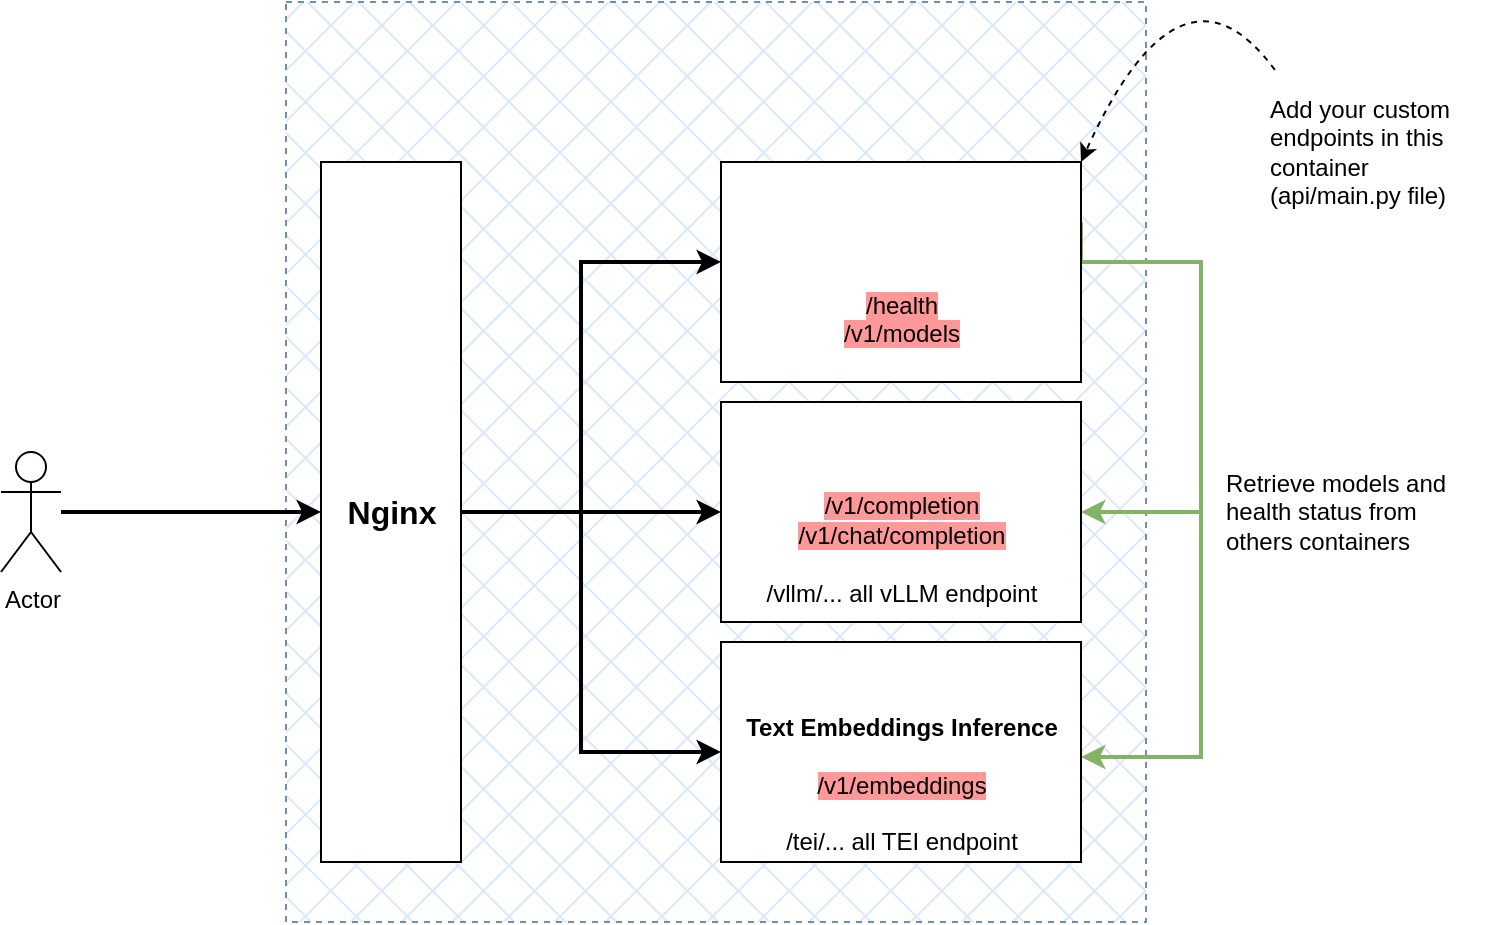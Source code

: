 <mxfile version="24.5.2" type="device">
  <diagram name="Page-1" id="HAHfEbXIoU0s_cBNGdJE">
    <mxGraphModel dx="1887" dy="1842" grid="1" gridSize="10" guides="1" tooltips="1" connect="1" arrows="1" fold="1" page="1" pageScale="1" pageWidth="827" pageHeight="1169" math="0" shadow="0">
      <root>
        <mxCell id="0" />
        <mxCell id="1" parent="0" />
        <mxCell id="R043_rmgmiavJg-csq3i-28" value="" style="rounded=0;whiteSpace=wrap;html=1;fillColor=#dae8fc;dashed=1;strokeColor=#6c8ebf;gradientColor=none;fillStyle=cross-hatch;" vertex="1" parent="1">
          <mxGeometry x="130" y="-260" width="430" height="460" as="geometry" />
        </mxCell>
        <mxCell id="R043_rmgmiavJg-csq3i-1" style="edgeStyle=orthogonalEdgeStyle;rounded=0;orthogonalLoop=1;jettySize=auto;html=1;strokeWidth=2;" edge="1" parent="1" source="R043_rmgmiavJg-csq3i-4" target="R043_rmgmiavJg-csq3i-7">
          <mxGeometry relative="1" as="geometry">
            <mxPoint x="477.5" y="-80" as="targetPoint" />
            <Array as="points">
              <mxPoint x="277.5" y="-5" />
              <mxPoint x="277.5" y="-130" />
            </Array>
          </mxGeometry>
        </mxCell>
        <mxCell id="R043_rmgmiavJg-csq3i-2" style="edgeStyle=orthogonalEdgeStyle;rounded=0;orthogonalLoop=1;jettySize=auto;html=1;strokeWidth=2;" edge="1" parent="1" source="R043_rmgmiavJg-csq3i-4" target="R043_rmgmiavJg-csq3i-8">
          <mxGeometry relative="1" as="geometry" />
        </mxCell>
        <mxCell id="R043_rmgmiavJg-csq3i-3" style="edgeStyle=orthogonalEdgeStyle;rounded=0;orthogonalLoop=1;jettySize=auto;html=1;exitX=1;exitY=0.5;exitDx=0;exitDy=0;entryX=0;entryY=0.5;entryDx=0;entryDy=0;strokeWidth=2;" edge="1" parent="1" source="R043_rmgmiavJg-csq3i-4" target="R043_rmgmiavJg-csq3i-9">
          <mxGeometry relative="1" as="geometry">
            <Array as="points">
              <mxPoint x="277.5" y="-5" />
              <mxPoint x="277.5" y="115" />
            </Array>
          </mxGeometry>
        </mxCell>
        <mxCell id="R043_rmgmiavJg-csq3i-4" value="&lt;font style=&quot;font-size: 16px;&quot;&gt;&lt;b&gt;Nginx&lt;/b&gt;&lt;/font&gt;" style="rounded=0;whiteSpace=wrap;html=1;verticalAlign=middle;" vertex="1" parent="1">
          <mxGeometry x="147.5" y="-180" width="70" height="350" as="geometry" />
        </mxCell>
        <mxCell id="R043_rmgmiavJg-csq3i-5" style="edgeStyle=orthogonalEdgeStyle;rounded=0;orthogonalLoop=1;jettySize=auto;html=1;entryX=1;entryY=0.5;entryDx=0;entryDy=0;fillColor=#d5e8d4;strokeColor=#82b366;strokeWidth=2;" edge="1" parent="1" source="R043_rmgmiavJg-csq3i-7" target="R043_rmgmiavJg-csq3i-8">
          <mxGeometry relative="1" as="geometry">
            <Array as="points">
              <mxPoint x="587.5" y="-130" />
              <mxPoint x="587.5" y="-5" />
            </Array>
          </mxGeometry>
        </mxCell>
        <mxCell id="R043_rmgmiavJg-csq3i-6" style="edgeStyle=orthogonalEdgeStyle;rounded=0;orthogonalLoop=1;jettySize=auto;html=1;entryX=1;entryY=0.75;entryDx=0;entryDy=0;fillColor=#d5e8d4;strokeColor=#82b366;strokeWidth=2;" edge="1" parent="1">
          <mxGeometry relative="1" as="geometry">
            <mxPoint x="527.5" y="-150.0" as="sourcePoint" />
            <mxPoint x="527.5" y="117.46" as="targetPoint" />
            <Array as="points">
              <mxPoint x="527.5" y="-130" />
              <mxPoint x="587.5" y="-130" />
              <mxPoint x="587.5" y="118" />
            </Array>
          </mxGeometry>
        </mxCell>
        <mxCell id="R043_rmgmiavJg-csq3i-7" value="&lt;div&gt;&lt;br&gt;&lt;/div&gt;&lt;div&gt;&lt;br&gt;&lt;/div&gt;&lt;br&gt;&lt;div style=&quot;font-size: 12px;&quot;&gt;&lt;font style=&quot;font-size: 12px; background-color: rgb(255, 153, 153);&quot;&gt;/health&lt;/font&gt;&lt;/div&gt;&lt;div style=&quot;font-size: 12px;&quot;&gt;&lt;font style=&quot;font-size: 12px; background-color: rgb(255, 153, 153);&quot;&gt;/v1/models&lt;/font&gt;&lt;/div&gt;" style="rounded=0;whiteSpace=wrap;html=1;fontSize=16;verticalAlign=top;" vertex="1" parent="1">
          <mxGeometry x="347.5" y="-180" width="180" height="110" as="geometry" />
        </mxCell>
        <mxCell id="R043_rmgmiavJg-csq3i-8" value="&lt;div style=&quot;font-size: 16px;&quot;&gt;&lt;br&gt;&lt;/div&gt;&lt;div&gt;&lt;b&gt;&lt;font style=&quot;font-size: 16px;&quot;&gt;&lt;br&gt;&lt;/font&gt;&lt;/b&gt;&lt;/div&gt;&lt;div&gt;&lt;font style=&quot;font-size: 12px; background-color: rgb(255, 153, 153);&quot;&gt;/v1/completion&lt;/font&gt;&lt;/div&gt;&lt;div&gt;&lt;font style=&quot;font-size: 12px; background-color: rgb(255, 153, 153);&quot;&gt;/v1/chat/completion&lt;/font&gt;&lt;/div&gt;&lt;div&gt;&lt;font style=&quot;font-size: 12px;&quot;&gt;&lt;br&gt;&lt;/font&gt;&lt;/div&gt;&lt;div&gt;&lt;font style=&quot;font-size: 12px;&quot;&gt;/vllm/... all vLLM endpoint&lt;/font&gt;&lt;/div&gt;" style="rounded=0;whiteSpace=wrap;html=1;verticalAlign=top;" vertex="1" parent="1">
          <mxGeometry x="347.5" y="-60" width="180" height="110" as="geometry" />
        </mxCell>
        <mxCell id="R043_rmgmiavJg-csq3i-9" value="&lt;div&gt;&lt;b&gt;&lt;font style=&quot;font-size: 12px;&quot;&gt;&lt;br&gt;&lt;/font&gt;&lt;/b&gt;&lt;/div&gt;&lt;b&gt;&lt;font style=&quot;font-size: 12px;&quot;&gt;&lt;div&gt;&lt;b&gt;&lt;font style=&quot;font-size: 12px;&quot;&gt;&lt;br&gt;&lt;/font&gt;&lt;/b&gt;&lt;/div&gt;Text Embeddings Inference&lt;/font&gt;&lt;/b&gt;&lt;div&gt;&lt;br&gt;&lt;/div&gt;&lt;div&gt;&lt;font style=&quot;font-size: 12px; background-color: rgb(255, 153, 153);&quot;&gt;/v1/embeddings&lt;/font&gt;&lt;/div&gt;&lt;div&gt;&lt;font style=&quot;font-size: 12px;&quot;&gt;&lt;br&gt;&lt;/font&gt;&lt;/div&gt;&lt;div&gt;/tei/... all TEI endpoint&lt;/div&gt;" style="rounded=0;whiteSpace=wrap;html=1;verticalAlign=top;" vertex="1" parent="1">
          <mxGeometry x="347.5" y="60" width="180" height="110" as="geometry" />
        </mxCell>
        <mxCell id="R043_rmgmiavJg-csq3i-10" style="edgeStyle=orthogonalEdgeStyle;rounded=0;orthogonalLoop=1;jettySize=auto;html=1;entryX=0;entryY=0.5;entryDx=0;entryDy=0;strokeWidth=2;" edge="1" parent="1" source="R043_rmgmiavJg-csq3i-11" target="R043_rmgmiavJg-csq3i-4">
          <mxGeometry relative="1" as="geometry" />
        </mxCell>
        <mxCell id="R043_rmgmiavJg-csq3i-11" value="Actor" style="shape=umlActor;verticalLabelPosition=bottom;verticalAlign=top;html=1;outlineConnect=0;" vertex="1" parent="1">
          <mxGeometry x="-12.5" y="-35" width="30" height="60" as="geometry" />
        </mxCell>
        <mxCell id="R043_rmgmiavJg-csq3i-12" value="Retrieve models and health status from others containers" style="text;html=1;align=left;verticalAlign=middle;whiteSpace=wrap;rounded=0;fillColor=none;strokeColor=none;" vertex="1" parent="1">
          <mxGeometry x="597.5" y="-45" width="120" height="80" as="geometry" />
        </mxCell>
        <mxCell id="R043_rmgmiavJg-csq3i-13" value="" style="curved=1;endArrow=classic;html=1;rounded=0;entryX=1;entryY=0;entryDx=0;entryDy=0;dashed=1;exitX=0.037;exitY=-0.086;exitDx=0;exitDy=0;exitPerimeter=0;" edge="1" parent="1" target="R043_rmgmiavJg-csq3i-7" source="R043_rmgmiavJg-csq3i-14">
          <mxGeometry width="50" height="50" relative="1" as="geometry">
            <mxPoint x="617.5" y="-240" as="sourcePoint" />
            <mxPoint x="577.5" y="-270" as="targetPoint" />
            <Array as="points">
              <mxPoint x="577.5" y="-290" />
            </Array>
          </mxGeometry>
        </mxCell>
        <mxCell id="R043_rmgmiavJg-csq3i-14" value="Add your custom endpoints in this container (api/main.py file)" style="text;html=1;align=left;verticalAlign=middle;whiteSpace=wrap;rounded=0;" vertex="1" parent="1">
          <mxGeometry x="620" y="-220" width="120" height="70" as="geometry" />
        </mxCell>
        <mxCell id="R043_rmgmiavJg-csq3i-32" value="" style="shape=image;verticalLabelPosition=bottom;labelBackgroundColor=default;verticalAlign=top;aspect=fixed;imageAspect=0;image=https://d1q6f0aelx0por.cloudfront.net/product-logos/644d2f15-c5db-4731-a353-ace6235841fa-registry.png;" vertex="1" parent="1">
          <mxGeometry x="130" y="-260" width="80" height="80" as="geometry" />
        </mxCell>
        <mxCell id="R043_rmgmiavJg-csq3i-33" value="" style="shape=image;verticalLabelPosition=bottom;labelBackgroundColor=default;verticalAlign=top;aspect=fixed;imageAspect=0;image=https://raw.githubusercontent.com/vllm-project/vllm/main/docs/source/assets/logos/vllm-logo-text-light.png;" vertex="1" parent="1">
          <mxGeometry x="393.9" y="-50" width="87.21" height="25" as="geometry" />
        </mxCell>
        <mxCell id="R043_rmgmiavJg-csq3i-34" value="" style="shape=image;verticalLabelPosition=bottom;labelBackgroundColor=default;verticalAlign=top;aspect=fixed;imageAspect=0;image=https://fastapi.tiangolo.com/img/logo-margin/logo-teal.png;" vertex="1" parent="1">
          <mxGeometry x="382" y="-180" width="111" height="40" as="geometry" />
        </mxCell>
        <mxCell id="R043_rmgmiavJg-csq3i-36" value="" style="shape=image;verticalLabelPosition=bottom;labelBackgroundColor=default;verticalAlign=top;aspect=fixed;imageAspect=0;image=https://huggingface.co/datasets/huggingface/brand-assets/resolve/main/hf-logo-with-title.png;" vertex="1" parent="1">
          <mxGeometry x="383.91" y="70" width="109.09" height="29" as="geometry" />
        </mxCell>
      </root>
    </mxGraphModel>
  </diagram>
</mxfile>
